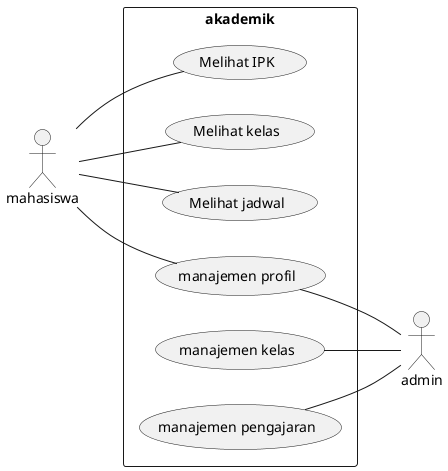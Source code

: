 @startuml usecase_akademik
left to right direction
skinparam packageStyle rectangle
actor mahasiswa
actor admin
rectangle akademik {
    mahasiswa -- (Melihat IPK)
    mahasiswa -- (Melihat kelas)
    mahasiswa -- (Melihat jadwal)
    mahasiswa -- (manajemen profil)
    (manajemen profil) -- admin
    (manajemen kelas) -- admin
    (manajemen pengajaran) -- admin
}
@enduml
